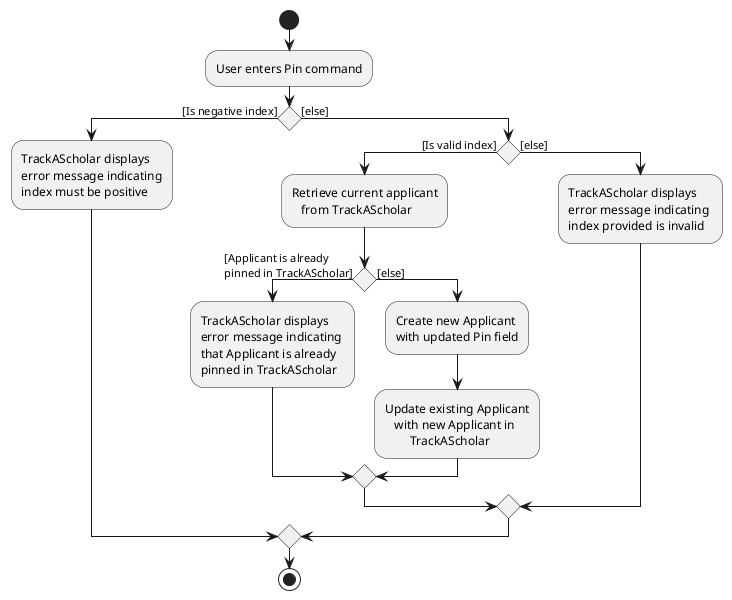 @startuml
start
:User enters Pin command;

if () then ([Is negative index])
    :TrackAScholar displays\nerror message indicating\nindex must be positive;

else ([else])

    if () then ([Is valid index])
        :Retrieve current applicant\n   from TrackAScholar;

        if () then ([Applicant is already\npinned in TrackAScholar])
              :TrackAScholar displays \nerror message indicating \nthat Applicant is already \npinned in TrackAScholar;

        else ([else])
              :Create new Applicant\nwith updated Pin field;
              :Update existing Applicant\n   with new Applicant in\n        TrackAScholar;

        endif

    else ([else])
        :TrackAScholar displays \nerror message indicating \nindex provided is invalid;

    endif

endif
stop
@enduml
